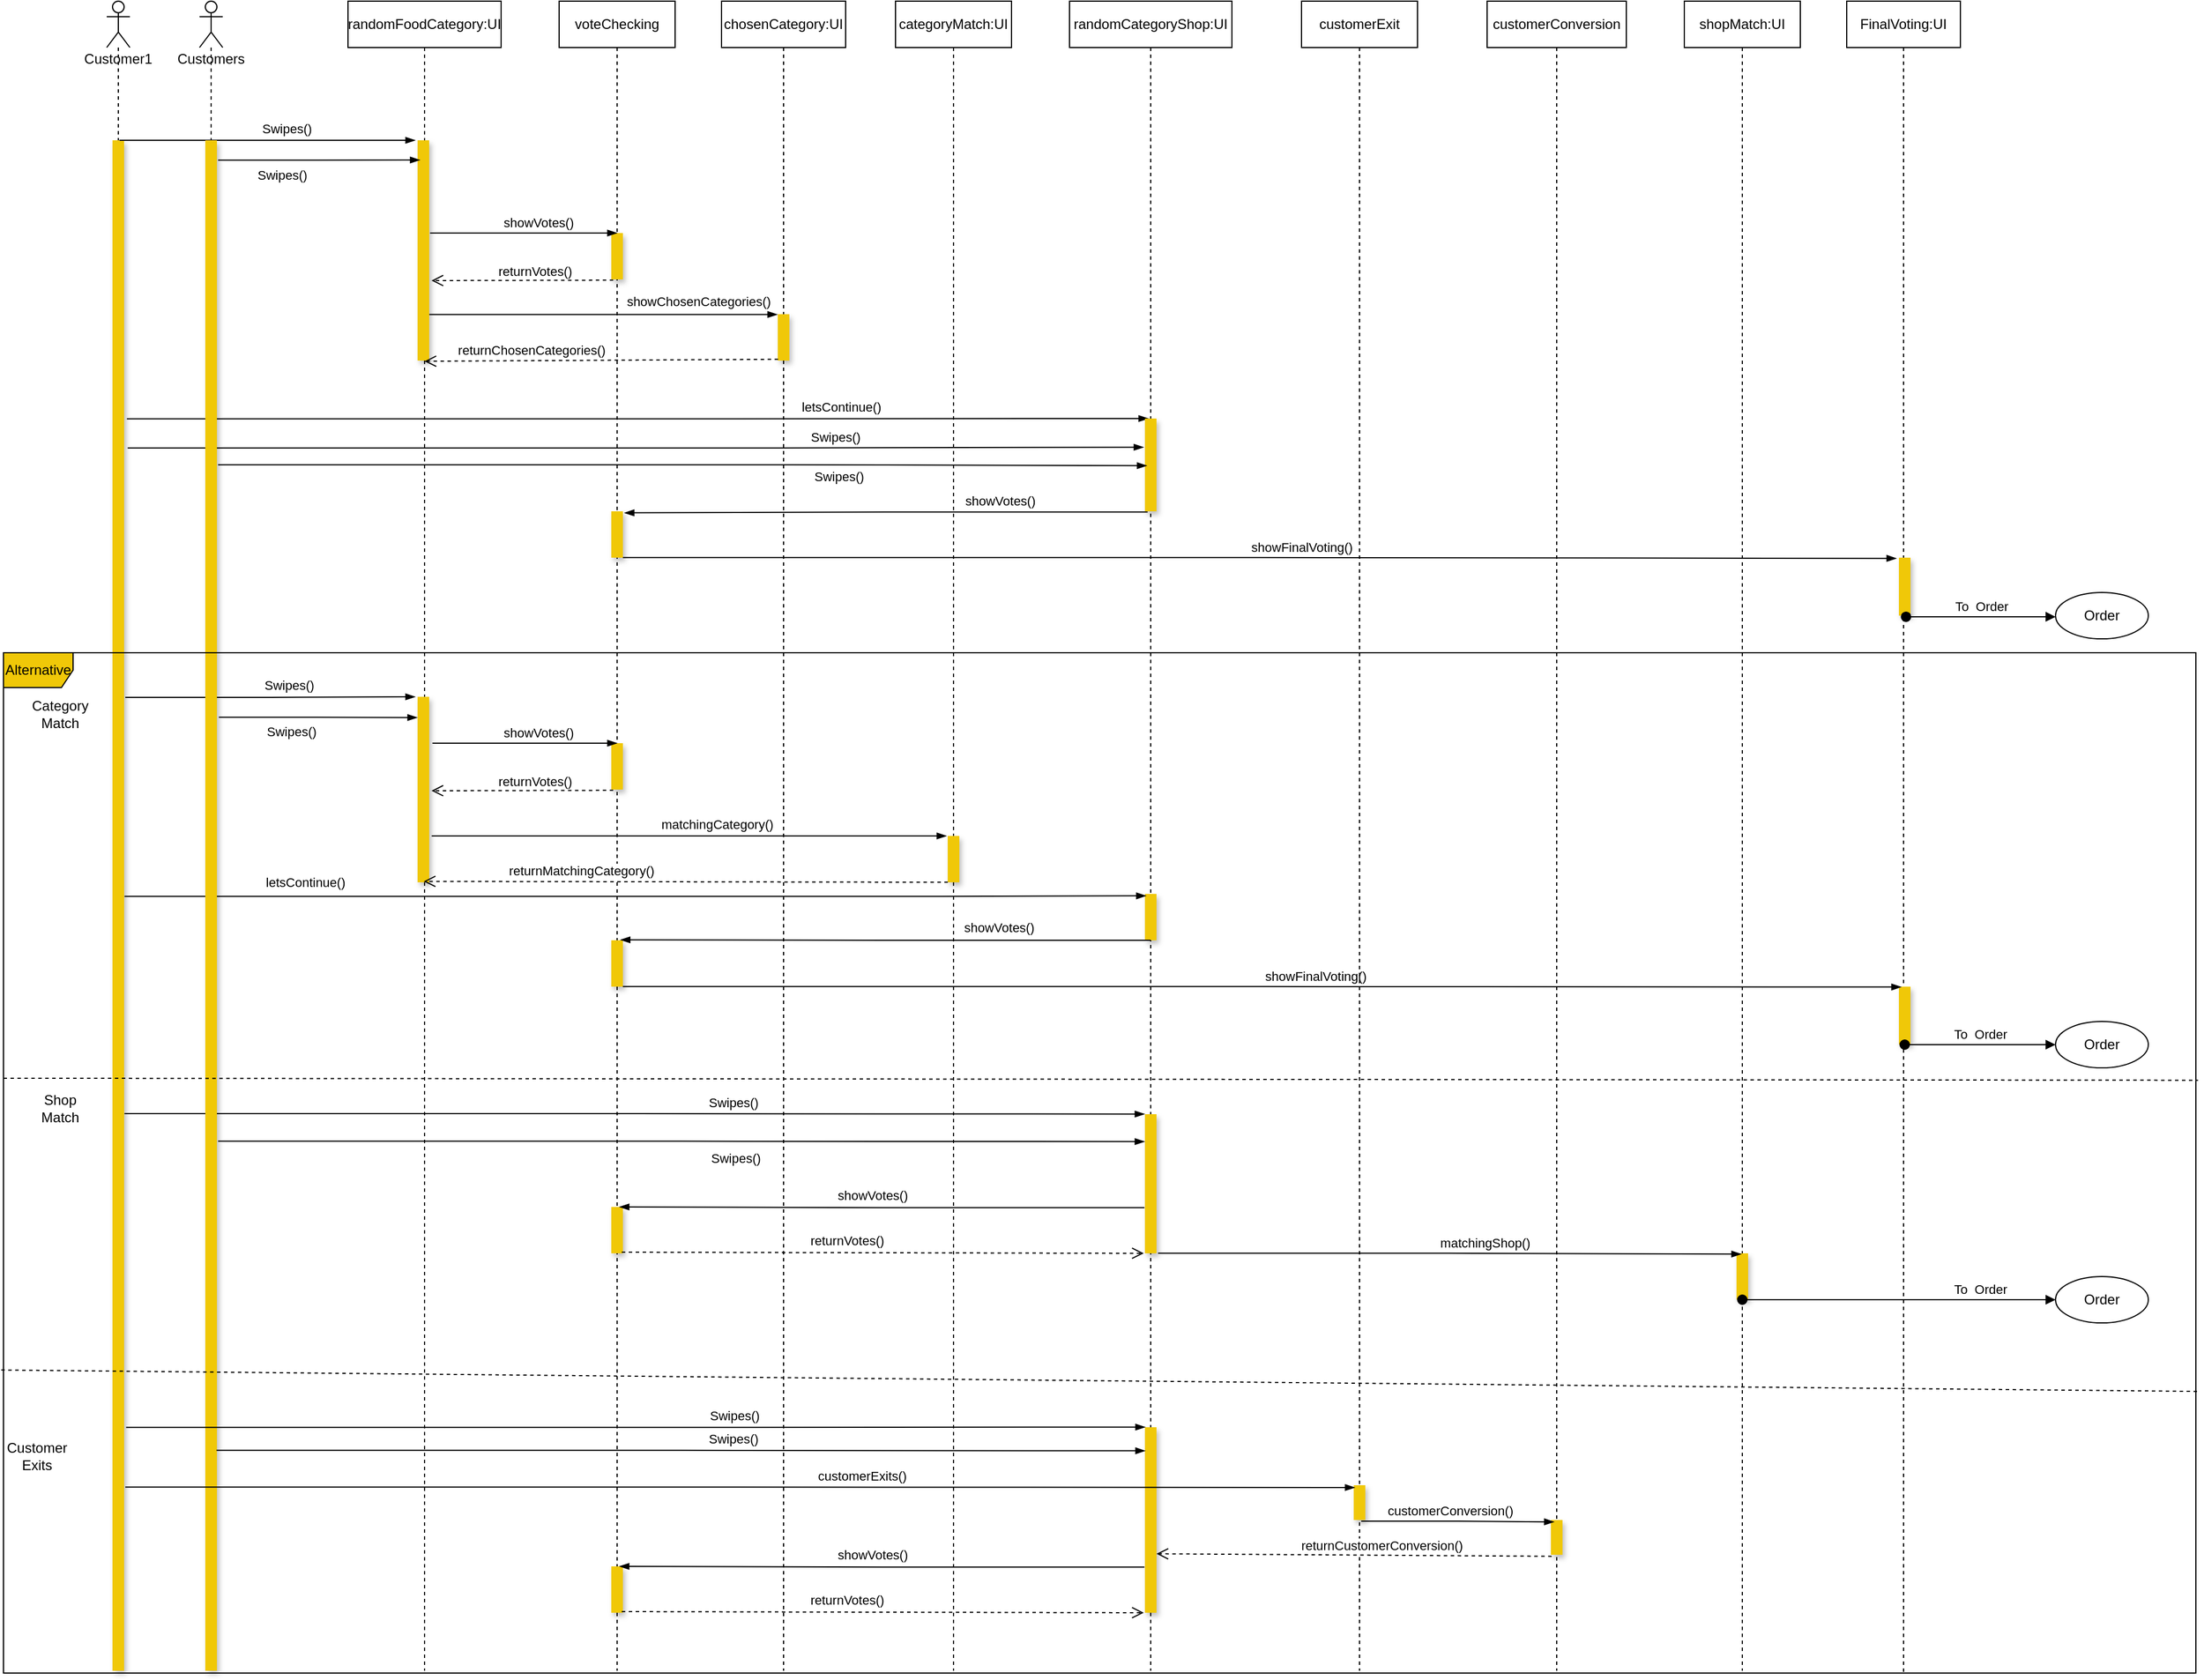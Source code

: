 <mxfile version="17.5.0"><diagram id="kgpKYQtTHZ0yAKxKKP6v" name="Page-1"><mxGraphModel dx="2916" dy="1180" grid="0" gridSize="10" guides="1" tooltips="1" connect="1" arrows="1" fold="1" page="1" pageScale="1" pageWidth="850" pageHeight="1100" math="0" shadow="0"><root><mxCell id="0"/><mxCell id="1" parent="0"/><mxCell id="A1J9LjesZZV4Xb1OUZe6-3" value="Customer1 " style="shape=umlLifeline;participant=umlActor;perimeter=lifelinePerimeter;whiteSpace=wrap;html=1;container=1;collapsible=0;recursiveResize=0;verticalAlign=top;spacingTop=36;outlineConnect=0;fillColor=none;fontColor=default;" parent="1" vertex="1"><mxGeometry x="-40" y="40" width="20" height="1440" as="geometry"/></mxCell><mxCell id="A1J9LjesZZV4Xb1OUZe6-5" value="" style="html=1;points=[];perimeter=orthogonalPerimeter;fillColor=#F0C808;strokeColor=none;shadow=1;" parent="A1J9LjesZZV4Xb1OUZe6-3" vertex="1"><mxGeometry x="5" y="120" width="10" height="1320" as="geometry"/></mxCell><mxCell id="A1J9LjesZZV4Xb1OUZe6-13" value="" style="edgeStyle=elbowEdgeStyle;fontSize=12;html=1;endArrow=blockThin;endFill=1;rounded=0;exitX=1.01;exitY=0.791;exitDx=0;exitDy=0;exitPerimeter=0;entryX=-0.033;entryY=0.006;entryDx=0;entryDy=0;entryPerimeter=0;" parent="1" source="A1J9LjesZZV4Xb1OUZe6-6" target="A1J9LjesZZV4Xb1OUZe6-12" edge="1"><mxGeometry width="160" relative="1" as="geometry"><mxPoint x="220" y="290" as="sourcePoint"/><mxPoint x="370" y="240" as="targetPoint"/><Array as="points"/></mxGeometry></mxCell><mxCell id="A1J9LjesZZV4Xb1OUZe6-14" value="showChosenCategories()" style="edgeLabel;html=1;align=center;verticalAlign=middle;resizable=0;points=[];" parent="A1J9LjesZZV4Xb1OUZe6-13" vertex="1" connectable="0"><mxGeometry x="0.221" y="3" relative="1" as="geometry"><mxPoint x="49" y="-8" as="offset"/></mxGeometry></mxCell><mxCell id="A1J9LjesZZV4Xb1OUZe6-29" value="" style="edgeStyle=elbowEdgeStyle;fontSize=12;html=1;endArrow=blockThin;endFill=1;rounded=0;entryX=0.3;entryY=0;entryDx=0;entryDy=0;entryPerimeter=0;exitX=1.241;exitY=0.182;exitDx=0;exitDy=0;exitPerimeter=0;" parent="1" source="A1J9LjesZZV4Xb1OUZe6-5" target="A1J9LjesZZV4Xb1OUZe6-16" edge="1"><mxGeometry width="160" relative="1" as="geometry"><mxPoint x="-20" y="400" as="sourcePoint"/><mxPoint x="530" y="320" as="targetPoint"/><Array as="points"/></mxGeometry></mxCell><mxCell id="A1J9LjesZZV4Xb1OUZe6-30" value="letsContinue()" style="edgeLabel;html=1;align=center;verticalAlign=middle;resizable=0;points=[];" parent="A1J9LjesZZV4Xb1OUZe6-29" vertex="1" connectable="0"><mxGeometry x="0.221" y="3" relative="1" as="geometry"><mxPoint x="78" y="-7" as="offset"/></mxGeometry></mxCell><mxCell id="A1J9LjesZZV4Xb1OUZe6-63" value="" style="edgeStyle=elbowEdgeStyle;fontSize=12;html=1;endArrow=blockThin;endFill=1;rounded=0;entryX=-0.2;entryY=0;entryDx=0;entryDy=0;entryPerimeter=0;exitX=0.6;exitY=0;exitDx=0;exitDy=0;exitPerimeter=0;" parent="1" source="A1J9LjesZZV4Xb1OUZe6-5" target="A1J9LjesZZV4Xb1OUZe6-6" edge="1"><mxGeometry width="160" relative="1" as="geometry"><mxPoint x="100" y="160" as="sourcePoint"/><mxPoint x="230" y="163" as="targetPoint"/><Array as="points"/></mxGeometry></mxCell><mxCell id="A1J9LjesZZV4Xb1OUZe6-64" value="Swipes()" style="edgeLabel;html=1;align=center;verticalAlign=middle;resizable=0;points=[];" parent="A1J9LjesZZV4Xb1OUZe6-63" vertex="1" connectable="0"><mxGeometry x="0.221" y="3" relative="1" as="geometry"><mxPoint x="-12" y="-7" as="offset"/></mxGeometry></mxCell><mxCell id="A1J9LjesZZV4Xb1OUZe6-68" value="randomFoodCategory:UI" style="shape=umlLifeline;perimeter=lifelinePerimeter;whiteSpace=wrap;html=1;container=1;collapsible=0;recursiveResize=0;outlineConnect=0;strokeColor=default;fillColor=none;" parent="1" vertex="1"><mxGeometry x="168" y="40" width="132" height="1440" as="geometry"/></mxCell><mxCell id="A1J9LjesZZV4Xb1OUZe6-6" value="" style="html=1;points=[];perimeter=orthogonalPerimeter;fillColor=#F0C808;strokeColor=none;shadow=1;" parent="A1J9LjesZZV4Xb1OUZe6-68" vertex="1"><mxGeometry x="60" y="120" width="10" height="190" as="geometry"/></mxCell><mxCell id="A1J9LjesZZV4Xb1OUZe6-86" value="" style="html=1;points=[];perimeter=orthogonalPerimeter;fillColor=#F0C808;strokeColor=none;shadow=1;" parent="A1J9LjesZZV4Xb1OUZe6-68" vertex="1"><mxGeometry x="60" y="600" width="10" height="160" as="geometry"/></mxCell><mxCell id="A1J9LjesZZV4Xb1OUZe6-69" value="chosenCategory:UI" style="shape=umlLifeline;perimeter=lifelinePerimeter;whiteSpace=wrap;html=1;container=1;collapsible=0;recursiveResize=0;outlineConnect=0;strokeColor=default;fillColor=none;" parent="1" vertex="1"><mxGeometry x="490" y="40" width="107" height="1440" as="geometry"/></mxCell><mxCell id="A1J9LjesZZV4Xb1OUZe6-12" value="" style="html=1;points=[];perimeter=orthogonalPerimeter;fillColor=#F0C808;strokeColor=none;shadow=1;" parent="A1J9LjesZZV4Xb1OUZe6-69" vertex="1"><mxGeometry x="48.5" y="270" width="10" height="40" as="geometry"/></mxCell><mxCell id="A1J9LjesZZV4Xb1OUZe6-70" value="randomCategoryShop:UI" style="shape=umlLifeline;perimeter=lifelinePerimeter;container=1;collapsible=0;recursiveResize=0;outlineConnect=0;strokeColor=default;fillColor=none;whiteSpace=wrap;html=1;" parent="1" vertex="1"><mxGeometry x="790" y="40" width="140" height="1440" as="geometry"/></mxCell><mxCell id="A1J9LjesZZV4Xb1OUZe6-16" value="" style="html=1;points=[];perimeter=orthogonalPerimeter;fillColor=#F0C808;strokeColor=none;shadow=1;" parent="A1J9LjesZZV4Xb1OUZe6-70" vertex="1"><mxGeometry x="65" y="360" width="10" height="80" as="geometry"/></mxCell><mxCell id="d0V508NxYRKQPiwXpd4a-70" value="" style="html=1;points=[];perimeter=orthogonalPerimeter;fillColor=#F0C808;strokeColor=none;shadow=1;" parent="A1J9LjesZZV4Xb1OUZe6-70" vertex="1"><mxGeometry x="65" y="770" width="10" height="40" as="geometry"/></mxCell><mxCell id="A1J9LjesZZV4Xb1OUZe6-110" value="" style="html=1;points=[];perimeter=orthogonalPerimeter;fillColor=#F0C808;strokeColor=none;shadow=1;" parent="A1J9LjesZZV4Xb1OUZe6-70" vertex="1"><mxGeometry x="65" y="960" width="10" height="120" as="geometry"/></mxCell><mxCell id="d0V508NxYRKQPiwXpd4a-90" value="" style="points=[];perimeter=orthogonalPerimeter;fillColor=#F0C808;gradientColor=none;rounded=0;fontColor=default;labelBackgroundColor=none;labelBorderColor=none;html=1;shadow=1;strokeColor=none;" parent="A1J9LjesZZV4Xb1OUZe6-70" vertex="1"><mxGeometry x="65" y="1230" width="10" height="160" as="geometry"/></mxCell><mxCell id="A1J9LjesZZV4Xb1OUZe6-71" value="categoryMatch:UI" style="shape=umlLifeline;perimeter=lifelinePerimeter;whiteSpace=wrap;html=1;container=1;collapsible=0;recursiveResize=0;outlineConnect=0;strokeColor=default;fillColor=none;" parent="1" vertex="1"><mxGeometry x="640" y="40" width="100" height="1440" as="geometry"/></mxCell><mxCell id="A1J9LjesZZV4Xb1OUZe6-87" value="" style="html=1;points=[];perimeter=orthogonalPerimeter;fillColor=#F0C808;rounded=0;shadow=1;strokeColor=none;" parent="A1J9LjesZZV4Xb1OUZe6-71" vertex="1"><mxGeometry x="45" y="720" width="10" height="40" as="geometry"/></mxCell><mxCell id="A1J9LjesZZV4Xb1OUZe6-74" value="Category Match" style="text;html=1;strokeColor=none;fillColor=none;align=center;verticalAlign=middle;whiteSpace=wrap;rounded=0;" parent="1" vertex="1"><mxGeometry x="-110" y="640" width="60" height="30" as="geometry"/></mxCell><mxCell id="A1J9LjesZZV4Xb1OUZe6-84" value="" style="edgeStyle=elbowEdgeStyle;fontSize=12;html=1;endArrow=blockThin;endFill=1;rounded=0;entryX=-0.2;entryY=0;entryDx=0;entryDy=0;entryPerimeter=0;exitX=1.103;exitY=0.364;exitDx=0;exitDy=0;exitPerimeter=0;" parent="1" source="A1J9LjesZZV4Xb1OUZe6-5" target="A1J9LjesZZV4Xb1OUZe6-86" edge="1"><mxGeometry width="160" relative="1" as="geometry"><mxPoint x="-20" y="620" as="sourcePoint"/><mxPoint x="230" y="473" as="targetPoint"/><Array as="points"/></mxGeometry></mxCell><mxCell id="A1J9LjesZZV4Xb1OUZe6-85" value="Swipes()" style="edgeLabel;html=1;align=center;verticalAlign=middle;resizable=0;points=[];" parent="A1J9LjesZZV4Xb1OUZe6-84" vertex="1" connectable="0"><mxGeometry x="0.221" y="3" relative="1" as="geometry"><mxPoint x="-12" y="-7" as="offset"/></mxGeometry></mxCell><mxCell id="A1J9LjesZZV4Xb1OUZe6-88" value="" style="edgeStyle=elbowEdgeStyle;fontSize=12;html=1;endArrow=blockThin;endFill=1;rounded=0;exitX=1.217;exitY=0.75;exitDx=0;exitDy=0;exitPerimeter=0;entryX=-0.1;entryY=0;entryDx=0;entryDy=0;entryPerimeter=0;" parent="1" source="A1J9LjesZZV4Xb1OUZe6-86" target="A1J9LjesZZV4Xb1OUZe6-87" edge="1"><mxGeometry width="160" relative="1" as="geometry"><mxPoint x="416" y="330" as="sourcePoint"/><mxPoint x="748" y="330" as="targetPoint"/><Array as="points"/></mxGeometry></mxCell><mxCell id="A1J9LjesZZV4Xb1OUZe6-89" value="matchingCategory()" style="edgeLabel;html=1;align=center;verticalAlign=middle;resizable=0;points=[];" parent="A1J9LjesZZV4Xb1OUZe6-88" vertex="1" connectable="0"><mxGeometry x="0.221" y="3" relative="1" as="geometry"><mxPoint x="-25" y="-7" as="offset"/></mxGeometry></mxCell><mxCell id="A1J9LjesZZV4Xb1OUZe6-93" value="" style="edgeStyle=elbowEdgeStyle;fontSize=12;html=1;endArrow=blockThin;endFill=1;rounded=0;entryX=-0.024;entryY=0.112;entryDx=0;entryDy=0;entryPerimeter=0;exitX=1.172;exitY=0.377;exitDx=0;exitDy=0;exitPerimeter=0;" parent="1" source="d0V508NxYRKQPiwXpd4a-42" target="A1J9LjesZZV4Xb1OUZe6-86" edge="1"><mxGeometry width="160" relative="1" as="geometry"><mxPoint x="60" y="658" as="sourcePoint"/><mxPoint x="230" y="660" as="targetPoint"/><Array as="points"/></mxGeometry></mxCell><mxCell id="d0V508NxYRKQPiwXpd4a-64" value="Swipes()" style="edgeLabel;html=1;align=center;verticalAlign=middle;resizable=0;points=[];fontColor=default;" parent="A1J9LjesZZV4Xb1OUZe6-93" vertex="1" connectable="0"><mxGeometry x="-0.216" y="-3" relative="1" as="geometry"><mxPoint x="-5" y="9" as="offset"/></mxGeometry></mxCell><mxCell id="A1J9LjesZZV4Xb1OUZe6-83" value="Customer Exits" style="text;html=1;strokeColor=none;fillColor=none;align=center;verticalAlign=middle;whiteSpace=wrap;rounded=0;" parent="1" vertex="1"><mxGeometry x="-130" y="1280" width="60" height="30" as="geometry"/></mxCell><mxCell id="A1J9LjesZZV4Xb1OUZe6-118" value="returnChosenCategories()" style="html=1;verticalAlign=bottom;endArrow=open;dashed=1;endSize=8;rounded=0;sketch=0;fontColor=none;strokeColor=default;exitX=0.028;exitY=0.972;exitDx=0;exitDy=0;exitPerimeter=0;entryX=0.597;entryY=1.003;entryDx=0;entryDy=0;entryPerimeter=0;" parent="1" source="A1J9LjesZZV4Xb1OUZe6-12" target="A1J9LjesZZV4Xb1OUZe6-6" edge="1"><mxGeometry x="0.399" relative="1" as="geometry"><mxPoint x="530" y="340" as="sourcePoint"/><mxPoint x="290" y="350" as="targetPoint"/><mxPoint as="offset"/></mxGeometry></mxCell><mxCell id="A1J9LjesZZV4Xb1OUZe6-108" value="" style="edgeStyle=elbowEdgeStyle;fontSize=12;html=1;endArrow=blockThin;endFill=1;rounded=0;exitX=1.31;exitY=0.201;exitDx=0;exitDy=0;exitPerimeter=0;entryX=-0.11;entryY=0.309;entryDx=0;entryDy=0;entryPerimeter=0;" parent="1" source="A1J9LjesZZV4Xb1OUZe6-5" target="A1J9LjesZZV4Xb1OUZe6-16" edge="1"><mxGeometry width="160" relative="1" as="geometry"><mxPoint x="-20" y="425" as="sourcePoint"/><mxPoint x="850" y="425" as="targetPoint"/><Array as="points"><mxPoint x="540" y="355"/><mxPoint x="230" y="890"/><mxPoint x="220" y="920"/></Array></mxGeometry></mxCell><mxCell id="A1J9LjesZZV4Xb1OUZe6-109" value="Swipes()" style="edgeLabel;html=1;align=center;verticalAlign=middle;resizable=0;points=[];" parent="A1J9LjesZZV4Xb1OUZe6-108" vertex="1" connectable="0"><mxGeometry x="0.221" y="3" relative="1" as="geometry"><mxPoint x="75" y="-7" as="offset"/></mxGeometry></mxCell><mxCell id="d0V508NxYRKQPiwXpd4a-16" value="" style="edgeStyle=elbowEdgeStyle;fontSize=12;html=1;endArrow=blockThin;endFill=1;rounded=0;exitX=0.993;exitY=0.998;exitDx=0;exitDy=0;exitPerimeter=0;entryX=-0.214;entryY=0.012;entryDx=0;entryDy=0;entryPerimeter=0;" parent="1" source="d0V508NxYRKQPiwXpd4a-61" target="d0V508NxYRKQPiwXpd4a-7" edge="1"><mxGeometry width="160" relative="1" as="geometry"><mxPoint x="600" y="380" as="sourcePoint"/><mxPoint x="1160" y="520" as="targetPoint"/><Array as="points"/></mxGeometry></mxCell><mxCell id="d0V508NxYRKQPiwXpd4a-17" value="showFinalVoting()" style="edgeLabel;html=1;align=center;verticalAlign=middle;resizable=0;points=[];" parent="d0V508NxYRKQPiwXpd4a-16" vertex="1" connectable="0"><mxGeometry x="0.221" y="3" relative="1" as="geometry"><mxPoint x="-85" y="-7" as="offset"/></mxGeometry></mxCell><mxCell id="d0V508NxYRKQPiwXpd4a-21" value="shopMatch:UI" style="shape=umlLifeline;perimeter=lifelinePerimeter;whiteSpace=wrap;html=1;container=1;collapsible=0;recursiveResize=0;outlineConnect=0;strokeColor=default;fillColor=none;" parent="1" vertex="1"><mxGeometry x="1320" y="40" width="100" height="1440" as="geometry"/></mxCell><mxCell id="d0V508NxYRKQPiwXpd4a-85" value="" style="html=1;points=[];perimeter=orthogonalPerimeter;fillColor=#F0C808;strokeColor=none;shadow=1;" parent="d0V508NxYRKQPiwXpd4a-21" vertex="1"><mxGeometry x="45" y="1080" width="10" height="40" as="geometry"/></mxCell><mxCell id="d0V508NxYRKQPiwXpd4a-31" value="" style="edgeStyle=elbowEdgeStyle;fontSize=12;html=1;endArrow=blockThin;endFill=1;rounded=0;exitX=1.034;exitY=0.494;exitDx=0;exitDy=0;exitPerimeter=0;entryX=0.097;entryY=0.041;entryDx=0;entryDy=0;entryPerimeter=0;" parent="1" source="A1J9LjesZZV4Xb1OUZe6-5" target="d0V508NxYRKQPiwXpd4a-70" edge="1"><mxGeometry width="160" relative="1" as="geometry"><mxPoint x="100" y="880" as="sourcePoint"/><mxPoint x="930" y="880" as="targetPoint"/><Array as="points"><mxPoint x="680" y="670"/></Array></mxGeometry></mxCell><mxCell id="d0V508NxYRKQPiwXpd4a-32" value="letsContinue()" style="edgeLabel;html=1;align=center;verticalAlign=middle;resizable=0;points=[];" parent="d0V508NxYRKQPiwXpd4a-31" vertex="1" connectable="0"><mxGeometry x="0.221" y="3" relative="1" as="geometry"><mxPoint x="-383" y="-9" as="offset"/></mxGeometry></mxCell><mxCell id="d0V508NxYRKQPiwXpd4a-36" value="" style="edgeStyle=elbowEdgeStyle;fontSize=12;html=1;endArrow=blockThin;endFill=1;rounded=0;exitX=1.034;exitY=0.636;exitDx=0;exitDy=0;exitPerimeter=0;entryX=-0.024;entryY=-0.001;entryDx=0;entryDy=0;entryPerimeter=0;" parent="1" source="A1J9LjesZZV4Xb1OUZe6-5" target="A1J9LjesZZV4Xb1OUZe6-110" edge="1"><mxGeometry width="160" relative="1" as="geometry"><mxPoint x="105" y="490.4" as="sourcePoint"/><mxPoint x="230" y="960" as="targetPoint"/><Array as="points"/></mxGeometry></mxCell><mxCell id="d0V508NxYRKQPiwXpd4a-37" value="Swipes()" style="edgeLabel;html=1;align=center;verticalAlign=middle;resizable=0;points=[];" parent="d0V508NxYRKQPiwXpd4a-36" vertex="1" connectable="0"><mxGeometry x="0.221" y="3" relative="1" as="geometry"><mxPoint x="-12" y="-7" as="offset"/></mxGeometry></mxCell><mxCell id="d0V508NxYRKQPiwXpd4a-41" value="Customers" style="shape=umlLifeline;participant=umlActor;perimeter=lifelinePerimeter;whiteSpace=wrap;html=1;container=1;collapsible=0;recursiveResize=0;verticalAlign=top;spacingTop=36;outlineConnect=0;fontColor=default;size=40;" parent="1" vertex="1"><mxGeometry x="40" y="40" width="20" height="1440" as="geometry"/></mxCell><mxCell id="d0V508NxYRKQPiwXpd4a-42" value="" style="html=1;points=[];perimeter=orthogonalPerimeter;fillColor=#F0C808;gradientColor=none;strokeColor=none;shadow=1;" parent="d0V508NxYRKQPiwXpd4a-41" vertex="1"><mxGeometry x="5" y="120" width="10" height="1320" as="geometry"/></mxCell><mxCell id="d0V508NxYRKQPiwXpd4a-43" value="" style="edgeStyle=elbowEdgeStyle;fontSize=12;html=1;endArrow=blockThin;endFill=1;rounded=0;exitX=1.103;exitY=0.013;exitDx=0;exitDy=0;exitPerimeter=0;" parent="1" source="d0V508NxYRKQPiwXpd4a-42" edge="1"><mxGeometry width="160" relative="1" as="geometry"><mxPoint x="60" y="170" as="sourcePoint"/><mxPoint x="230" y="177" as="targetPoint"/><Array as="points"/></mxGeometry></mxCell><mxCell id="d0V508NxYRKQPiwXpd4a-44" value="Swipes()" style="edgeLabel;html=1;align=center;verticalAlign=middle;resizable=0;points=[];" parent="d0V508NxYRKQPiwXpd4a-43" vertex="1" connectable="0"><mxGeometry x="0.221" y="3" relative="1" as="geometry"><mxPoint x="-52" y="16" as="offset"/></mxGeometry></mxCell><mxCell id="d0V508NxYRKQPiwXpd4a-45" value="FinalVoting:UI" style="shape=umlLifeline;perimeter=lifelinePerimeter;whiteSpace=wrap;html=1;container=1;collapsible=0;recursiveResize=0;outlineConnect=0;strokeColor=default;fillColor=none;" parent="1" vertex="1"><mxGeometry x="1460" y="40" width="98" height="1442" as="geometry"/></mxCell><mxCell id="d0V508NxYRKQPiwXpd4a-7" value="" style="html=1;points=[];perimeter=orthogonalPerimeter;fillColor=#F0C808;strokeColor=none;shadow=1;" parent="d0V508NxYRKQPiwXpd4a-45" vertex="1"><mxGeometry x="45" y="480" width="10" height="50" as="geometry"/></mxCell><mxCell id="d0V508NxYRKQPiwXpd4a-76" value="" style="html=1;points=[];perimeter=orthogonalPerimeter;fillColor=#F0C808;strokeColor=none;shadow=1;" parent="d0V508NxYRKQPiwXpd4a-45" vertex="1"><mxGeometry x="45" y="850" width="10" height="50" as="geometry"/></mxCell><mxCell id="d0V508NxYRKQPiwXpd4a-77" value="To&amp;nbsp; Order" style="html=1;verticalAlign=bottom;startArrow=oval;startFill=1;endArrow=block;startSize=8;rounded=0;fontColor=default;" parent="d0V508NxYRKQPiwXpd4a-45" edge="1"><mxGeometry width="60" relative="1" as="geometry"><mxPoint x="50" y="900" as="sourcePoint"/><mxPoint x="180" y="900" as="targetPoint"/><Array as="points"/></mxGeometry></mxCell><mxCell id="d0V508NxYRKQPiwXpd4a-88" value="To&amp;nbsp; Order" style="html=1;verticalAlign=bottom;startArrow=oval;startFill=1;endArrow=block;startSize=8;rounded=0;fontColor=default;" parent="d0V508NxYRKQPiwXpd4a-45" edge="1"><mxGeometry x="0.517" width="60" relative="1" as="geometry"><mxPoint x="-90" y="1120" as="sourcePoint"/><mxPoint x="180" y="1120" as="targetPoint"/><Array as="points"/><mxPoint as="offset"/></mxGeometry></mxCell><mxCell id="d0V508NxYRKQPiwXpd4a-112" value="Alternative" style="shape=umlFrame;whiteSpace=wrap;html=1;rounded=0;labelBackgroundColor=none;labelBorderColor=none;fontColor=default;fillColor=#F0C808;gradientColor=none;" parent="d0V508NxYRKQPiwXpd4a-45" vertex="1"><mxGeometry x="-1589" y="562" width="1890" height="880" as="geometry"/></mxCell><mxCell id="d0V508NxYRKQPiwXpd4a-113" value="" style="endArrow=none;dashed=1;html=1;rounded=0;fontColor=default;exitX=0;exitY=0.417;exitDx=0;exitDy=0;exitPerimeter=0;entryX=1.001;entryY=0.419;entryDx=0;entryDy=0;entryPerimeter=0;" parent="d0V508NxYRKQPiwXpd4a-45" source="d0V508NxYRKQPiwXpd4a-112" target="d0V508NxYRKQPiwXpd4a-112" edge="1"><mxGeometry width="50" height="50" relative="1" as="geometry"><mxPoint x="-1607" y="511" as="sourcePoint"/><mxPoint x="-1557" y="461" as="targetPoint"/></mxGeometry></mxCell><mxCell id="d0V508NxYRKQPiwXpd4a-114" value="" style="endArrow=none;dashed=1;html=1;rounded=0;fontColor=default;exitX=-0.001;exitY=0.703;exitDx=0;exitDy=0;exitPerimeter=0;entryX=1.002;entryY=0.724;entryDx=0;entryDy=0;entryPerimeter=0;" parent="d0V508NxYRKQPiwXpd4a-45" source="d0V508NxYRKQPiwXpd4a-112" target="d0V508NxYRKQPiwXpd4a-112" edge="1"><mxGeometry width="50" height="50" relative="1" as="geometry"><mxPoint x="-1610" y="936.96" as="sourcePoint"/><mxPoint x="281.89" y="938.72" as="targetPoint"/></mxGeometry></mxCell><mxCell id="d0V508NxYRKQPiwXpd4a-48" value="Order" style="ellipse;whiteSpace=wrap;html=1;fontColor=default;" parent="1" vertex="1"><mxGeometry x="1640" y="550" width="80" height="40" as="geometry"/></mxCell><mxCell id="d0V508NxYRKQPiwXpd4a-52" value="voteChecking" style="shape=umlLifeline;perimeter=lifelinePerimeter;whiteSpace=wrap;html=1;container=1;collapsible=0;recursiveResize=0;outlineConnect=0;fontColor=default;" parent="1" vertex="1"><mxGeometry x="350" y="40" width="100" height="1440" as="geometry"/></mxCell><mxCell id="d0V508NxYRKQPiwXpd4a-53" value="" style="html=1;points=[];perimeter=orthogonalPerimeter;fillColor=#F0C808;strokeColor=none;shadow=1;" parent="d0V508NxYRKQPiwXpd4a-52" vertex="1"><mxGeometry x="45" y="200" width="10" height="40" as="geometry"/></mxCell><mxCell id="d0V508NxYRKQPiwXpd4a-61" value="" style="html=1;points=[];perimeter=orthogonalPerimeter;fillColor=#F0C808;strokeColor=none;shadow=1;" parent="d0V508NxYRKQPiwXpd4a-52" vertex="1"><mxGeometry x="45" y="440" width="10" height="40" as="geometry"/></mxCell><mxCell id="d0V508NxYRKQPiwXpd4a-65" value="" style="html=1;points=[];perimeter=orthogonalPerimeter;fillColor=#F0C808;strokeColor=none;shadow=1;" parent="d0V508NxYRKQPiwXpd4a-52" vertex="1"><mxGeometry x="45" y="640.01" width="10" height="40" as="geometry"/></mxCell><mxCell id="d0V508NxYRKQPiwXpd4a-71" value="" style="html=1;points=[];perimeter=orthogonalPerimeter;fillColor=#F0C808;strokeColor=none;shadow=1;" parent="d0V508NxYRKQPiwXpd4a-52" vertex="1"><mxGeometry x="45" y="810" width="10" height="40" as="geometry"/></mxCell><mxCell id="d0V508NxYRKQPiwXpd4a-81" value="" style="html=1;points=[];perimeter=orthogonalPerimeter;fillColor=#F0C808;strokeColor=none;shadow=1;" parent="d0V508NxYRKQPiwXpd4a-52" vertex="1"><mxGeometry x="45" y="1040" width="10" height="40" as="geometry"/></mxCell><mxCell id="d0V508NxYRKQPiwXpd4a-108" value="" style="html=1;points=[];perimeter=orthogonalPerimeter;fillColor=#F0C808;strokeColor=none;shadow=1;" parent="d0V508NxYRKQPiwXpd4a-52" vertex="1"><mxGeometry x="45" y="1350" width="10" height="40" as="geometry"/></mxCell><mxCell id="d0V508NxYRKQPiwXpd4a-54" value="" style="edgeStyle=elbowEdgeStyle;fontSize=12;html=1;endArrow=blockThin;endFill=1;rounded=0;exitX=1.079;exitY=0.421;exitDx=0;exitDy=0;exitPerimeter=0;" parent="1" source="A1J9LjesZZV4Xb1OUZe6-6" edge="1"><mxGeometry width="160" relative="1" as="geometry"><mxPoint x="250" y="240" as="sourcePoint"/><mxPoint x="400" y="240" as="targetPoint"/><Array as="points"/></mxGeometry></mxCell><mxCell id="d0V508NxYRKQPiwXpd4a-55" value="showVotes()" style="edgeLabel;html=1;align=center;verticalAlign=middle;resizable=0;points=[];" parent="d0V508NxYRKQPiwXpd4a-54" vertex="1" connectable="0"><mxGeometry x="0.221" y="3" relative="1" as="geometry"><mxPoint x="-6" y="-6" as="offset"/></mxGeometry></mxCell><mxCell id="d0V508NxYRKQPiwXpd4a-56" value="returnVotes()" style="html=1;verticalAlign=bottom;endArrow=open;dashed=1;endSize=8;rounded=0;sketch=0;fontColor=none;strokeColor=default;exitX=0.166;exitY=1.016;exitDx=0;exitDy=0;exitPerimeter=0;" parent="1" source="d0V508NxYRKQPiwXpd4a-53" edge="1"><mxGeometry x="-0.141" y="1" relative="1" as="geometry"><mxPoint x="549.5" y="350" as="sourcePoint"/><mxPoint x="240" y="281" as="targetPoint"/><mxPoint as="offset"/></mxGeometry></mxCell><mxCell id="d0V508NxYRKQPiwXpd4a-57" value="" style="edgeStyle=elbowEdgeStyle;fontSize=12;html=1;endArrow=blockThin;endFill=1;rounded=0;entryX=0.166;entryY=0.508;entryDx=0;entryDy=0;entryPerimeter=0;exitX=1.103;exitY=0.212;exitDx=0;exitDy=0;exitPerimeter=0;" parent="1" source="d0V508NxYRKQPiwXpd4a-42" target="A1J9LjesZZV4Xb1OUZe6-16" edge="1"><mxGeometry width="160" relative="1" as="geometry"><mxPoint x="60" y="441" as="sourcePoint"/><mxPoint x="865.97" y="434.75" as="targetPoint"/><Array as="points"><mxPoint x="550" y="365"/><mxPoint x="240" y="900"/><mxPoint x="230" y="930"/></Array></mxGeometry></mxCell><mxCell id="d0V508NxYRKQPiwXpd4a-58" value="Swipes()" style="edgeLabel;html=1;align=center;verticalAlign=middle;resizable=0;points=[];" parent="d0V508NxYRKQPiwXpd4a-57" vertex="1" connectable="0"><mxGeometry x="0.221" y="3" relative="1" as="geometry"><mxPoint x="45" y="13" as="offset"/></mxGeometry></mxCell><mxCell id="d0V508NxYRKQPiwXpd4a-62" value="" style="edgeStyle=elbowEdgeStyle;fontSize=12;html=1;endArrow=blockThin;endFill=1;rounded=0;exitX=0.234;exitY=1.008;exitDx=0;exitDy=0;exitPerimeter=0;entryX=1.131;entryY=0.033;entryDx=0;entryDy=0;entryPerimeter=0;" parent="1" source="A1J9LjesZZV4Xb1OUZe6-16" target="d0V508NxYRKQPiwXpd4a-61" edge="1"><mxGeometry width="160" relative="1" as="geometry"><mxPoint x="250.79" y="249.99" as="sourcePoint"/><mxPoint x="410" y="250" as="targetPoint"/><Array as="points"/></mxGeometry></mxCell><mxCell id="d0V508NxYRKQPiwXpd4a-63" value="showVotes()" style="edgeLabel;html=1;align=center;verticalAlign=middle;resizable=0;points=[];" parent="d0V508NxYRKQPiwXpd4a-62" vertex="1" connectable="0"><mxGeometry x="0.221" y="3" relative="1" as="geometry"><mxPoint x="148" y="-14" as="offset"/></mxGeometry></mxCell><mxCell id="d0V508NxYRKQPiwXpd4a-66" value="" style="edgeStyle=elbowEdgeStyle;fontSize=12;html=1;endArrow=blockThin;endFill=1;rounded=0;exitX=1.079;exitY=0.421;exitDx=0;exitDy=0;exitPerimeter=0;" parent="1" edge="1"><mxGeometry width="160" relative="1" as="geometry"><mxPoint x="240.79" y="680" as="sourcePoint"/><mxPoint x="400" y="680.01" as="targetPoint"/><Array as="points"/></mxGeometry></mxCell><mxCell id="d0V508NxYRKQPiwXpd4a-67" value="showVotes()" style="edgeLabel;html=1;align=center;verticalAlign=middle;resizable=0;points=[];" parent="d0V508NxYRKQPiwXpd4a-66" vertex="1" connectable="0"><mxGeometry x="0.221" y="3" relative="1" as="geometry"><mxPoint x="-6" y="-6" as="offset"/></mxGeometry></mxCell><mxCell id="d0V508NxYRKQPiwXpd4a-68" value="returnVotes()" style="html=1;verticalAlign=bottom;endArrow=open;dashed=1;endSize=8;rounded=0;sketch=0;fontColor=none;strokeColor=default;exitX=0.166;exitY=1.016;exitDx=0;exitDy=0;exitPerimeter=0;" parent="1" source="d0V508NxYRKQPiwXpd4a-65" edge="1"><mxGeometry x="-0.141" y="1" relative="1" as="geometry"><mxPoint x="549.5" y="790.01" as="sourcePoint"/><mxPoint x="240" y="721.01" as="targetPoint"/><mxPoint as="offset"/></mxGeometry></mxCell><mxCell id="A1J9LjesZZV4Xb1OUZe6-82" value="Shop Match" style="text;html=1;strokeColor=none;fillColor=none;align=center;verticalAlign=middle;whiteSpace=wrap;rounded=0;" parent="1" vertex="1"><mxGeometry x="-110" y="980" width="60" height="30" as="geometry"/></mxCell><mxCell id="d0V508NxYRKQPiwXpd4a-69" value="returnMatchingCategory()" style="html=1;verticalAlign=bottom;endArrow=open;dashed=1;endSize=8;rounded=0;sketch=0;fontColor=none;strokeColor=default;exitX=0.01;exitY=0.998;exitDx=0;exitDy=0;exitPerimeter=0;entryX=0.528;entryY=0.995;entryDx=0;entryDy=0;entryPerimeter=0;" parent="1" source="A1J9LjesZZV4Xb1OUZe6-87" target="A1J9LjesZZV4Xb1OUZe6-86" edge="1"><mxGeometry x="0.399" relative="1" as="geometry"><mxPoint x="545.28" y="358.88" as="sourcePoint"/><mxPoint x="245.97" y="360.57" as="targetPoint"/><mxPoint as="offset"/></mxGeometry></mxCell><mxCell id="d0V508NxYRKQPiwXpd4a-72" value="" style="edgeStyle=elbowEdgeStyle;fontSize=12;html=1;endArrow=blockThin;endFill=1;rounded=0;exitX=0.5;exitY=1;exitDx=0;exitDy=0;exitPerimeter=0;entryX=0.786;entryY=-0.01;entryDx=0;entryDy=0;entryPerimeter=0;" parent="1" source="d0V508NxYRKQPiwXpd4a-70" target="d0V508NxYRKQPiwXpd4a-71" edge="1"><mxGeometry width="160" relative="1" as="geometry"><mxPoint x="857.34" y="850.64" as="sourcePoint"/><mxPoint x="410" y="850" as="targetPoint"/><Array as="points"/></mxGeometry></mxCell><mxCell id="d0V508NxYRKQPiwXpd4a-73" value="showVotes()" style="edgeLabel;html=1;align=center;verticalAlign=middle;resizable=0;points=[];" parent="d0V508NxYRKQPiwXpd4a-72" vertex="1" connectable="0"><mxGeometry x="0.221" y="3" relative="1" as="geometry"><mxPoint x="148" y="-14" as="offset"/></mxGeometry></mxCell><mxCell id="d0V508NxYRKQPiwXpd4a-74" value="" style="edgeStyle=elbowEdgeStyle;fontSize=12;html=1;endArrow=blockThin;endFill=1;rounded=0;exitX=0.993;exitY=0.998;exitDx=0;exitDy=0;exitPerimeter=0;entryX=0.2;entryY=0.006;entryDx=0;entryDy=0;entryPerimeter=0;" parent="1" source="d0V508NxYRKQPiwXpd4a-71" target="d0V508NxYRKQPiwXpd4a-76" edge="1"><mxGeometry width="160" relative="1" as="geometry"><mxPoint x="600" y="750" as="sourcePoint"/><mxPoint x="1162.86" y="890.6" as="targetPoint"/><Array as="points"/></mxGeometry></mxCell><mxCell id="d0V508NxYRKQPiwXpd4a-75" value="showFinalVoting()" style="edgeLabel;html=1;align=center;verticalAlign=middle;resizable=0;points=[];" parent="d0V508NxYRKQPiwXpd4a-74" vertex="1" connectable="0"><mxGeometry x="0.221" y="3" relative="1" as="geometry"><mxPoint x="-76" y="-7" as="offset"/></mxGeometry></mxCell><mxCell id="d0V508NxYRKQPiwXpd4a-78" value="Order" style="ellipse;whiteSpace=wrap;html=1;fontColor=default;" parent="1" vertex="1"><mxGeometry x="1640" y="920" width="80" height="40" as="geometry"/></mxCell><mxCell id="d0V508NxYRKQPiwXpd4a-49" value="To&amp;nbsp; Order" style="html=1;verticalAlign=bottom;startArrow=oval;startFill=1;endArrow=block;startSize=8;rounded=0;fontColor=default;exitX=0.614;exitY=1.019;exitDx=0;exitDy=0;exitPerimeter=0;" parent="1" source="d0V508NxYRKQPiwXpd4a-7" edge="1"><mxGeometry width="60" relative="1" as="geometry"><mxPoint x="1210" y="440" as="sourcePoint"/><mxPoint x="1640" y="571" as="targetPoint"/></mxGeometry></mxCell><mxCell id="d0V508NxYRKQPiwXpd4a-79" value="" style="edgeStyle=elbowEdgeStyle;fontSize=12;html=1;endArrow=blockThin;endFill=1;rounded=0;entryX=-0.024;entryY=0.197;entryDx=0;entryDy=0;entryPerimeter=0;exitX=1.103;exitY=0.654;exitDx=0;exitDy=0;exitPerimeter=0;" parent="1" source="d0V508NxYRKQPiwXpd4a-42" target="A1J9LjesZZV4Xb1OUZe6-110" edge="1"><mxGeometry width="160" relative="1" as="geometry"><mxPoint x="50" y="1016" as="sourcePoint"/><mxPoint x="239.76" y="1009.92" as="targetPoint"/><Array as="points"/></mxGeometry></mxCell><mxCell id="d0V508NxYRKQPiwXpd4a-80" value="Swipes()" style="edgeLabel;html=1;align=center;verticalAlign=middle;resizable=0;points=[];" parent="d0V508NxYRKQPiwXpd4a-79" vertex="1" connectable="0"><mxGeometry x="0.221" y="3" relative="1" as="geometry"><mxPoint x="-42" y="17" as="offset"/></mxGeometry></mxCell><mxCell id="d0V508NxYRKQPiwXpd4a-82" value="" style="edgeStyle=elbowEdgeStyle;fontSize=12;html=1;endArrow=blockThin;endFill=1;rounded=0;entryX=0.7;entryY=0;entryDx=0;entryDy=0;entryPerimeter=0;exitX=-0.041;exitY=0.672;exitDx=0;exitDy=0;exitPerimeter=0;" parent="1" source="A1J9LjesZZV4Xb1OUZe6-110" target="d0V508NxYRKQPiwXpd4a-81" edge="1"><mxGeometry width="160" relative="1" as="geometry"><mxPoint x="850" y="1080" as="sourcePoint"/><mxPoint x="410" y="1080" as="targetPoint"/><Array as="points"/></mxGeometry></mxCell><mxCell id="d0V508NxYRKQPiwXpd4a-83" value="showVotes()" style="edgeLabel;html=1;align=center;verticalAlign=middle;resizable=0;points=[];" parent="d0V508NxYRKQPiwXpd4a-82" vertex="1" connectable="0"><mxGeometry x="0.221" y="3" relative="1" as="geometry"><mxPoint x="41" y="-13" as="offset"/></mxGeometry></mxCell><mxCell id="d0V508NxYRKQPiwXpd4a-84" value="returnVotes()" style="html=1;verticalAlign=bottom;endArrow=open;dashed=1;endSize=8;rounded=0;sketch=0;fontColor=none;strokeColor=default;exitX=0.9;exitY=0.975;exitDx=0;exitDy=0;exitPerimeter=0;entryX=-0.1;entryY=1;entryDx=0;entryDy=0;entryPerimeter=0;" parent="1" source="d0V508NxYRKQPiwXpd4a-81" target="A1J9LjesZZV4Xb1OUZe6-110" edge="1"><mxGeometry x="-0.141" y="1" relative="1" as="geometry"><mxPoint x="406.66" y="730.65" as="sourcePoint"/><mxPoint x="250" y="731.01" as="targetPoint"/><mxPoint as="offset"/></mxGeometry></mxCell><mxCell id="d0V508NxYRKQPiwXpd4a-86" value="" style="edgeStyle=elbowEdgeStyle;fontSize=12;html=1;endArrow=blockThin;endFill=1;rounded=0;exitX=1.131;exitY=0.999;exitDx=0;exitDy=0;exitPerimeter=0;entryX=0.407;entryY=0.016;entryDx=0;entryDy=0;entryPerimeter=0;" parent="1" source="A1J9LjesZZV4Xb1OUZe6-110" target="d0V508NxYRKQPiwXpd4a-85" edge="1"><mxGeometry width="160" relative="1" as="geometry"><mxPoint x="252.17" y="770" as="sourcePoint"/><mxPoint x="694" y="770" as="targetPoint"/><Array as="points"/></mxGeometry></mxCell><mxCell id="d0V508NxYRKQPiwXpd4a-87" value="matchingShop()" style="edgeLabel;html=1;align=center;verticalAlign=middle;resizable=0;points=[];" parent="d0V508NxYRKQPiwXpd4a-86" vertex="1" connectable="0"><mxGeometry x="0.221" y="3" relative="1" as="geometry"><mxPoint x="-25" y="-7" as="offset"/></mxGeometry></mxCell><mxCell id="d0V508NxYRKQPiwXpd4a-89" value="Order" style="ellipse;whiteSpace=wrap;html=1;fontColor=default;" parent="1" vertex="1"><mxGeometry x="1640" y="1140" width="80" height="40" as="geometry"/></mxCell><mxCell id="d0V508NxYRKQPiwXpd4a-91" value="" style="edgeStyle=elbowEdgeStyle;fontSize=12;html=1;endArrow=blockThin;endFill=1;rounded=0;entryX=0.028;entryY=-0.001;entryDx=0;entryDy=0;entryPerimeter=0;exitX=1.172;exitY=0.841;exitDx=0;exitDy=0;exitPerimeter=0;" parent="1" source="A1J9LjesZZV4Xb1OUZe6-5" target="d0V508NxYRKQPiwXpd4a-90" edge="1"><mxGeometry width="160" relative="1" as="geometry"><mxPoint x="-20" y="1270" as="sourcePoint"/><mxPoint x="864.76" y="1009.88" as="targetPoint"/><Array as="points"/></mxGeometry></mxCell><mxCell id="d0V508NxYRKQPiwXpd4a-92" value="Swipes()" style="edgeLabel;html=1;align=center;verticalAlign=middle;resizable=0;points=[];" parent="d0V508NxYRKQPiwXpd4a-91" vertex="1" connectable="0"><mxGeometry x="0.221" y="3" relative="1" as="geometry"><mxPoint x="-12" y="-7" as="offset"/></mxGeometry></mxCell><mxCell id="d0V508NxYRKQPiwXpd4a-93" value="" style="edgeStyle=elbowEdgeStyle;fontSize=12;html=1;endArrow=blockThin;endFill=1;rounded=0;entryX=0.028;entryY=0.127;entryDx=0;entryDy=0;entryPerimeter=0;exitX=0.966;exitY=0.856;exitDx=0;exitDy=0;exitPerimeter=0;" parent="1" source="d0V508NxYRKQPiwXpd4a-42" target="d0V508NxYRKQPiwXpd4a-90" edge="1"><mxGeometry width="160" relative="1" as="geometry"><mxPoint x="60" y="1291" as="sourcePoint"/><mxPoint x="865.28" y="1289.92" as="targetPoint"/><Array as="points"/></mxGeometry></mxCell><mxCell id="d0V508NxYRKQPiwXpd4a-94" value="Swipes()" style="edgeLabel;html=1;align=center;verticalAlign=middle;resizable=0;points=[];" parent="d0V508NxYRKQPiwXpd4a-93" vertex="1" connectable="0"><mxGeometry x="0.221" y="3" relative="1" as="geometry"><mxPoint x="-44" y="-8" as="offset"/></mxGeometry></mxCell><mxCell id="d0V508NxYRKQPiwXpd4a-95" value="customerExit" style="shape=umlLifeline;perimeter=lifelinePerimeter;whiteSpace=wrap;html=1;container=1;collapsible=0;recursiveResize=0;outlineConnect=0;fontColor=default;fillColor=none;gradientColor=none;" parent="1" vertex="1"><mxGeometry x="990" y="40" width="100" height="1440" as="geometry"/></mxCell><mxCell id="d0V508NxYRKQPiwXpd4a-96" value="" style="html=1;points=[];perimeter=orthogonalPerimeter;fillColor=#F0C808;strokeColor=none;shadow=1;" parent="d0V508NxYRKQPiwXpd4a-95" vertex="1"><mxGeometry x="45" y="1280" width="10" height="30" as="geometry"/></mxCell><mxCell id="d0V508NxYRKQPiwXpd4a-97" value="" style="edgeStyle=elbowEdgeStyle;fontSize=12;html=1;endArrow=blockThin;endFill=1;rounded=0;entryX=0.097;entryY=0.067;entryDx=0;entryDy=0;entryPerimeter=0;exitX=1.103;exitY=0.88;exitDx=0;exitDy=0;exitPerimeter=0;" parent="1" source="A1J9LjesZZV4Xb1OUZe6-5" target="d0V508NxYRKQPiwXpd4a-96" edge="1"><mxGeometry width="160" relative="1" as="geometry"><mxPoint x="-20" y="1323" as="sourcePoint"/><mxPoint x="865.28" y="1289.96" as="targetPoint"/><Array as="points"/></mxGeometry></mxCell><mxCell id="d0V508NxYRKQPiwXpd4a-98" value="customerExits()" style="edgeLabel;html=1;align=center;verticalAlign=middle;resizable=0;points=[];" parent="d0V508NxYRKQPiwXpd4a-97" vertex="1" connectable="0"><mxGeometry x="0.221" y="3" relative="1" as="geometry"><mxPoint x="-12" y="-7" as="offset"/></mxGeometry></mxCell><mxCell id="d0V508NxYRKQPiwXpd4a-99" value="customerConversion" style="shape=umlLifeline;perimeter=lifelinePerimeter;whiteSpace=wrap;html=1;container=1;collapsible=0;recursiveResize=0;outlineConnect=0;fontColor=default;fillColor=none;gradientColor=none;" parent="1" vertex="1"><mxGeometry x="1150" y="40" width="120" height="1440" as="geometry"/></mxCell><mxCell id="d0V508NxYRKQPiwXpd4a-102" value="" style="html=1;points=[];perimeter=orthogonalPerimeter;fillColor=#F0C808;shadow=1;strokeColor=none;" parent="d0V508NxYRKQPiwXpd4a-99" vertex="1"><mxGeometry x="55" y="1310" width="10" height="30" as="geometry"/></mxCell><mxCell id="d0V508NxYRKQPiwXpd4a-103" value="" style="edgeStyle=elbowEdgeStyle;fontSize=12;html=1;endArrow=blockThin;endFill=1;rounded=0;entryX=0.269;entryY=0.055;entryDx=0;entryDy=0;entryPerimeter=0;exitX=0.648;exitY=1.032;exitDx=0;exitDy=0;exitPerimeter=0;" parent="1" source="d0V508NxYRKQPiwXpd4a-96" target="d0V508NxYRKQPiwXpd4a-102" edge="1"><mxGeometry width="160" relative="1" as="geometry"><mxPoint x="1050" y="1350" as="sourcePoint"/><mxPoint x="1200" y="1351" as="targetPoint"/><Array as="points"/></mxGeometry></mxCell><mxCell id="d0V508NxYRKQPiwXpd4a-104" value="customerConversion()" style="edgeLabel;html=1;align=center;verticalAlign=middle;resizable=0;points=[];" parent="d0V508NxYRKQPiwXpd4a-103" vertex="1" connectable="0"><mxGeometry x="0.221" y="3" relative="1" as="geometry"><mxPoint x="-25" y="-7" as="offset"/></mxGeometry></mxCell><mxCell id="d0V508NxYRKQPiwXpd4a-107" value="returnCustomerConversion()" style="html=1;verticalAlign=bottom;endArrow=open;dashed=1;endSize=8;rounded=0;sketch=0;fontColor=none;strokeColor=default;exitX=0.062;exitY=1.044;exitDx=0;exitDy=0;exitPerimeter=0;entryX=1;entryY=0.682;entryDx=0;entryDy=0;entryPerimeter=0;" parent="1" source="d0V508NxYRKQPiwXpd4a-102" target="d0V508NxYRKQPiwXpd4a-90" edge="1"><mxGeometry x="-0.141" y="1" relative="1" as="geometry"><mxPoint x="414" y="1129.0" as="sourcePoint"/><mxPoint x="870" y="1380" as="targetPoint"/><mxPoint as="offset"/></mxGeometry></mxCell><mxCell id="d0V508NxYRKQPiwXpd4a-109" value="" style="edgeStyle=elbowEdgeStyle;fontSize=12;html=1;endArrow=blockThin;endFill=1;rounded=0;entryX=0.7;entryY=0;entryDx=0;entryDy=0;entryPerimeter=0;exitX=-0.041;exitY=0.672;exitDx=0;exitDy=0;exitPerimeter=0;" parent="1" target="d0V508NxYRKQPiwXpd4a-108" edge="1"><mxGeometry width="160" relative="1" as="geometry"><mxPoint x="854.59" y="1390.64" as="sourcePoint"/><mxPoint x="410" y="1390" as="targetPoint"/><Array as="points"/></mxGeometry></mxCell><mxCell id="d0V508NxYRKQPiwXpd4a-110" value="showVotes()" style="edgeLabel;html=1;align=center;verticalAlign=middle;resizable=0;points=[];" parent="d0V508NxYRKQPiwXpd4a-109" vertex="1" connectable="0"><mxGeometry x="0.221" y="3" relative="1" as="geometry"><mxPoint x="41" y="-13" as="offset"/></mxGeometry></mxCell><mxCell id="d0V508NxYRKQPiwXpd4a-111" value="returnVotes()" style="html=1;verticalAlign=bottom;endArrow=open;dashed=1;endSize=8;rounded=0;sketch=0;fontColor=none;strokeColor=default;exitX=0.9;exitY=0.975;exitDx=0;exitDy=0;exitPerimeter=0;entryX=-0.1;entryY=1;entryDx=0;entryDy=0;entryPerimeter=0;" parent="1" source="d0V508NxYRKQPiwXpd4a-108" edge="1"><mxGeometry x="-0.141" y="1" relative="1" as="geometry"><mxPoint x="406.66" y="1040.65" as="sourcePoint"/><mxPoint x="854" y="1430.0" as="targetPoint"/><mxPoint as="offset"/></mxGeometry></mxCell></root></mxGraphModel></diagram></mxfile>